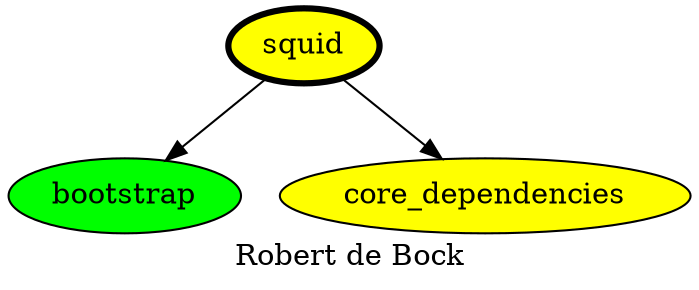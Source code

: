 digraph PhiloDilemma {
  label = "Robert de Bock" ;
  overlap=false
  {
    bootstrap [fillcolor=green style=filled]
    core_dependencies [fillcolor=yellow style=filled]
    squid [fillcolor=yellow style=filled penwidth=3]
  }
  squid -> {bootstrap core_dependencies}
}
